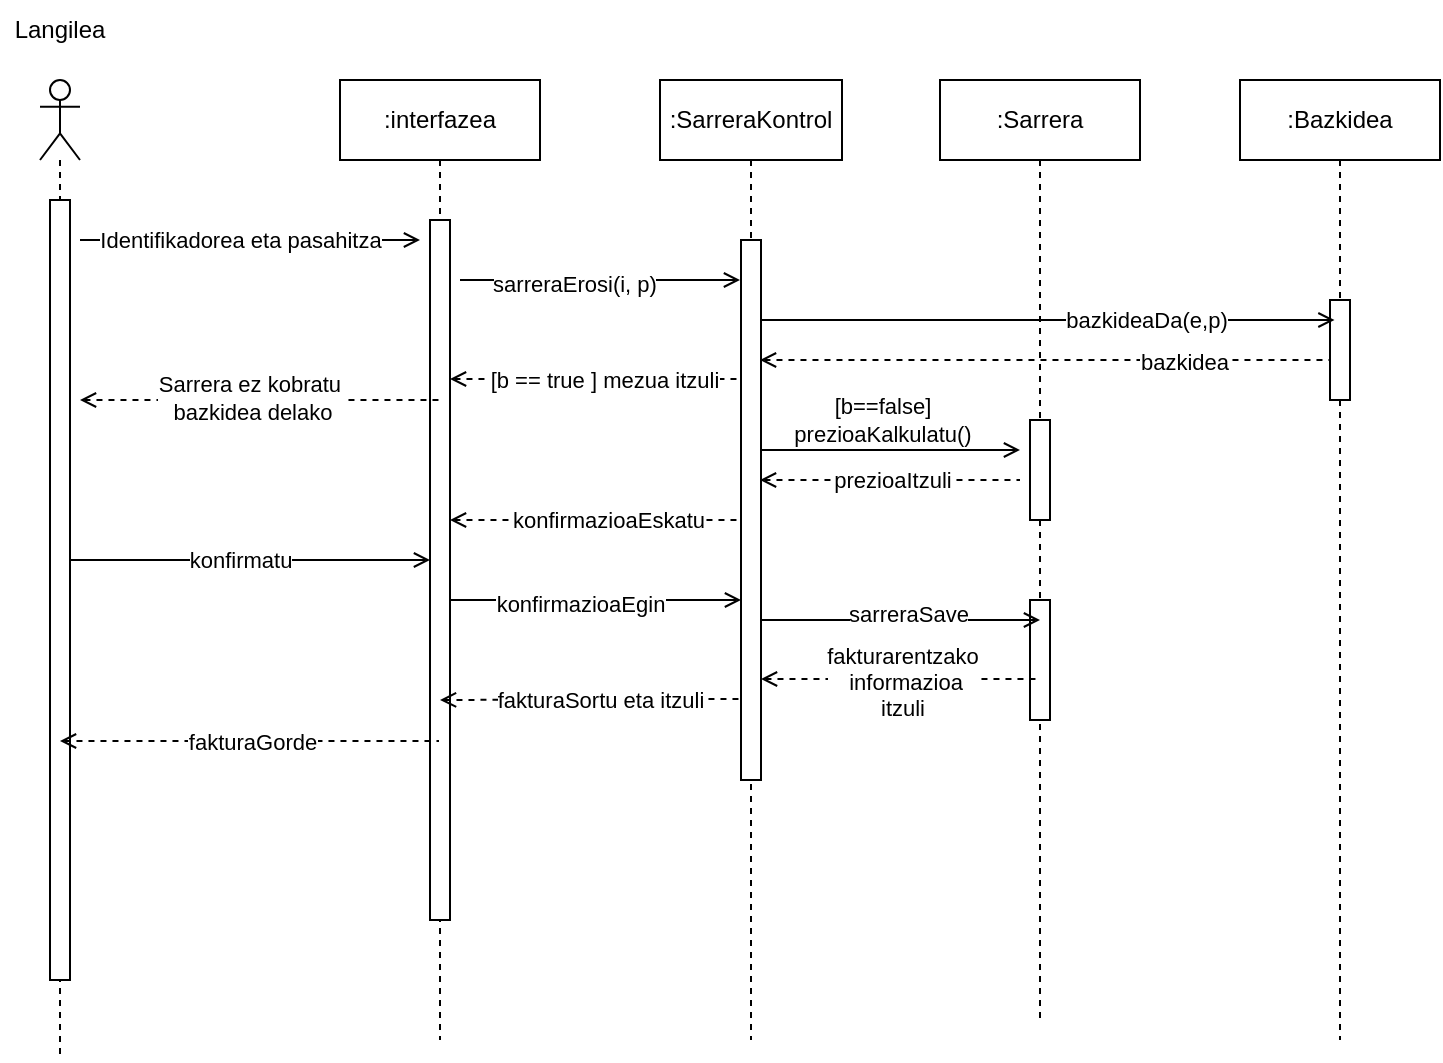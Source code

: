 <mxfile version="26.1.1">
  <diagram id="C5RBs43oDa-KdzZeNtuy" name="Page-1">
    <mxGraphModel dx="1050" dy="557" grid="1" gridSize="10" guides="1" tooltips="1" connect="1" arrows="1" fold="1" page="1" pageScale="1" pageWidth="827" pageHeight="1169" math="0" shadow="0">
      <root>
        <mxCell id="WIyWlLk6GJQsqaUBKTNV-0" />
        <mxCell id="WIyWlLk6GJQsqaUBKTNV-1" parent="WIyWlLk6GJQsqaUBKTNV-0" />
        <mxCell id="GQl-lIL2CfGpA0U6TVYY-0" value="" style="shape=umlLifeline;perimeter=lifelinePerimeter;whiteSpace=wrap;html=1;container=1;dropTarget=0;collapsible=0;recursiveResize=0;outlineConnect=0;portConstraint=eastwest;newEdgeStyle={&quot;curved&quot;:0,&quot;rounded&quot;:0};participant=umlActor;" parent="WIyWlLk6GJQsqaUBKTNV-1" vertex="1">
          <mxGeometry x="40" y="400" width="20" height="490" as="geometry" />
        </mxCell>
        <mxCell id="GQl-lIL2CfGpA0U6TVYY-19" value="" style="html=1;points=[[0,0,0,0,5],[0,1,0,0,-5],[1,0,0,0,5],[1,1,0,0,-5]];perimeter=orthogonalPerimeter;outlineConnect=0;targetShapes=umlLifeline;portConstraint=eastwest;newEdgeStyle={&quot;curved&quot;:0,&quot;rounded&quot;:0};" parent="GQl-lIL2CfGpA0U6TVYY-0" vertex="1">
          <mxGeometry x="5" y="60" width="10" height="390" as="geometry" />
        </mxCell>
        <mxCell id="GQl-lIL2CfGpA0U6TVYY-1" value=":interfazea" style="shape=umlLifeline;perimeter=lifelinePerimeter;whiteSpace=wrap;html=1;container=1;dropTarget=0;collapsible=0;recursiveResize=0;outlineConnect=0;portConstraint=eastwest;newEdgeStyle={&quot;curved&quot;:0,&quot;rounded&quot;:0};" parent="WIyWlLk6GJQsqaUBKTNV-1" vertex="1">
          <mxGeometry x="190" y="400" width="100" height="480" as="geometry" />
        </mxCell>
        <mxCell id="GQl-lIL2CfGpA0U6TVYY-20" value="" style="html=1;points=[[0,0,0,0,5],[0,1,0,0,-5],[1,0,0,0,5],[1,1,0,0,-5]];perimeter=orthogonalPerimeter;outlineConnect=0;targetShapes=umlLifeline;portConstraint=eastwest;newEdgeStyle={&quot;curved&quot;:0,&quot;rounded&quot;:0};" parent="GQl-lIL2CfGpA0U6TVYY-1" vertex="1">
          <mxGeometry x="45" y="70" width="10" height="350" as="geometry" />
        </mxCell>
        <mxCell id="GQl-lIL2CfGpA0U6TVYY-2" value=":SarreraKontrol" style="shape=umlLifeline;perimeter=lifelinePerimeter;whiteSpace=wrap;html=1;container=1;dropTarget=0;collapsible=0;recursiveResize=0;outlineConnect=0;portConstraint=eastwest;newEdgeStyle={&quot;curved&quot;:0,&quot;rounded&quot;:0};" parent="WIyWlLk6GJQsqaUBKTNV-1" vertex="1">
          <mxGeometry x="350" y="400" width="91" height="480" as="geometry" />
        </mxCell>
        <mxCell id="GQl-lIL2CfGpA0U6TVYY-21" value="" style="html=1;points=[[0,0,0,0,5],[0,1,0,0,-5],[1,0,0,0,5],[1,1,0,0,-5]];perimeter=orthogonalPerimeter;outlineConnect=0;targetShapes=umlLifeline;portConstraint=eastwest;newEdgeStyle={&quot;curved&quot;:0,&quot;rounded&quot;:0};" parent="GQl-lIL2CfGpA0U6TVYY-2" vertex="1">
          <mxGeometry x="40.5" y="80" width="10" height="270" as="geometry" />
        </mxCell>
        <mxCell id="GQl-lIL2CfGpA0U6TVYY-3" value=":Sarrera" style="shape=umlLifeline;perimeter=lifelinePerimeter;whiteSpace=wrap;html=1;container=1;dropTarget=0;collapsible=0;recursiveResize=0;outlineConnect=0;portConstraint=eastwest;newEdgeStyle={&quot;curved&quot;:0,&quot;rounded&quot;:0};" parent="WIyWlLk6GJQsqaUBKTNV-1" vertex="1">
          <mxGeometry x="490" y="400" width="100" height="470" as="geometry" />
        </mxCell>
        <mxCell id="GQl-lIL2CfGpA0U6TVYY-30" value="" style="html=1;points=[[0,0,0,0,5],[0,1,0,0,-5],[1,0,0,0,5],[1,1,0,0,-5]];perimeter=orthogonalPerimeter;outlineConnect=0;targetShapes=umlLifeline;portConstraint=eastwest;newEdgeStyle={&quot;curved&quot;:0,&quot;rounded&quot;:0};" parent="GQl-lIL2CfGpA0U6TVYY-3" vertex="1">
          <mxGeometry x="45" y="170" width="10" height="50" as="geometry" />
        </mxCell>
        <mxCell id="GQl-lIL2CfGpA0U6TVYY-45" value="" style="html=1;points=[[0,0,0,0,5],[0,1,0,0,-5],[1,0,0,0,5],[1,1,0,0,-5]];perimeter=orthogonalPerimeter;outlineConnect=0;targetShapes=umlLifeline;portConstraint=eastwest;newEdgeStyle={&quot;curved&quot;:0,&quot;rounded&quot;:0};" parent="GQl-lIL2CfGpA0U6TVYY-3" vertex="1">
          <mxGeometry x="45" y="260" width="10" height="60" as="geometry" />
        </mxCell>
        <mxCell id="GQl-lIL2CfGpA0U6TVYY-5" value="" style="endArrow=open;html=1;rounded=0;endFill=0;" parent="WIyWlLk6GJQsqaUBKTNV-1" edge="1">
          <mxGeometry width="50" height="50" relative="1" as="geometry">
            <mxPoint x="60" y="480" as="sourcePoint" />
            <mxPoint x="230" y="480" as="targetPoint" />
          </mxGeometry>
        </mxCell>
        <mxCell id="GQl-lIL2CfGpA0U6TVYY-6" value="Identifikadorea eta pasahitza" style="edgeLabel;html=1;align=center;verticalAlign=middle;resizable=0;points=[];" parent="GQl-lIL2CfGpA0U6TVYY-5" vertex="1" connectable="0">
          <mxGeometry x="-0.225" relative="1" as="geometry">
            <mxPoint x="14" as="offset" />
          </mxGeometry>
        </mxCell>
        <mxCell id="GQl-lIL2CfGpA0U6TVYY-7" value="" style="endArrow=open;html=1;rounded=0;endFill=0;" parent="WIyWlLk6GJQsqaUBKTNV-1" edge="1">
          <mxGeometry width="50" height="50" relative="1" as="geometry">
            <mxPoint x="250" y="500" as="sourcePoint" />
            <mxPoint x="390" y="500" as="targetPoint" />
          </mxGeometry>
        </mxCell>
        <mxCell id="GQl-lIL2CfGpA0U6TVYY-8" value="sarreraErosi(i, p)" style="edgeLabel;html=1;align=center;verticalAlign=middle;resizable=0;points=[];" parent="GQl-lIL2CfGpA0U6TVYY-7" vertex="1" connectable="0">
          <mxGeometry x="-0.188" y="-2" relative="1" as="geometry">
            <mxPoint as="offset" />
          </mxGeometry>
        </mxCell>
        <mxCell id="GQl-lIL2CfGpA0U6TVYY-11" value=":Bazkidea" style="shape=umlLifeline;perimeter=lifelinePerimeter;whiteSpace=wrap;html=1;container=1;dropTarget=0;collapsible=0;recursiveResize=0;outlineConnect=0;portConstraint=eastwest;newEdgeStyle={&quot;curved&quot;:0,&quot;rounded&quot;:0};" parent="WIyWlLk6GJQsqaUBKTNV-1" vertex="1">
          <mxGeometry x="640" y="400" width="100" height="480" as="geometry" />
        </mxCell>
        <mxCell id="GQl-lIL2CfGpA0U6TVYY-22" value="" style="html=1;points=[[0,0,0,0,5],[0,1,0,0,-5],[1,0,0,0,5],[1,1,0,0,-5]];perimeter=orthogonalPerimeter;outlineConnect=0;targetShapes=umlLifeline;portConstraint=eastwest;newEdgeStyle={&quot;curved&quot;:0,&quot;rounded&quot;:0};" parent="GQl-lIL2CfGpA0U6TVYY-11" vertex="1">
          <mxGeometry x="45" y="110" width="10" height="50" as="geometry" />
        </mxCell>
        <mxCell id="GQl-lIL2CfGpA0U6TVYY-12" value="" style="endArrow=open;html=1;rounded=0;endFill=0;" parent="WIyWlLk6GJQsqaUBKTNV-1" edge="1">
          <mxGeometry width="50" height="50" relative="1" as="geometry">
            <mxPoint x="400" y="520" as="sourcePoint" />
            <mxPoint x="687.25" y="520" as="targetPoint" />
          </mxGeometry>
        </mxCell>
        <mxCell id="GQl-lIL2CfGpA0U6TVYY-13" value="bazkideaDa(e,p)" style="edgeLabel;html=1;align=center;verticalAlign=middle;resizable=0;points=[];" parent="GQl-lIL2CfGpA0U6TVYY-12" vertex="1" connectable="0">
          <mxGeometry x="0.344" relative="1" as="geometry">
            <mxPoint as="offset" />
          </mxGeometry>
        </mxCell>
        <mxCell id="GQl-lIL2CfGpA0U6TVYY-15" value="" style="endArrow=none;dashed=1;html=1;rounded=0;startArrow=open;startFill=0;" parent="WIyWlLk6GJQsqaUBKTNV-1" edge="1">
          <mxGeometry width="50" height="50" relative="1" as="geometry">
            <mxPoint x="400" y="540" as="sourcePoint" />
            <mxPoint x="684.75" y="540" as="targetPoint" />
          </mxGeometry>
        </mxCell>
        <mxCell id="GQl-lIL2CfGpA0U6TVYY-16" value="bazkidea" style="edgeLabel;html=1;align=center;verticalAlign=middle;resizable=0;points=[];" parent="GQl-lIL2CfGpA0U6TVYY-15" vertex="1" connectable="0">
          <mxGeometry x="0.484" y="-1" relative="1" as="geometry">
            <mxPoint as="offset" />
          </mxGeometry>
        </mxCell>
        <mxCell id="GQl-lIL2CfGpA0U6TVYY-17" value="" style="endArrow=none;dashed=1;html=1;rounded=0;startArrow=open;startFill=0;" parent="WIyWlLk6GJQsqaUBKTNV-1" edge="1">
          <mxGeometry width="50" height="50" relative="1" as="geometry">
            <mxPoint x="245" y="549.5" as="sourcePoint" />
            <mxPoint x="390" y="549.5" as="targetPoint" />
          </mxGeometry>
        </mxCell>
        <mxCell id="GQl-lIL2CfGpA0U6TVYY-18" value="[b == true ] mezua itzuli" style="edgeLabel;html=1;align=center;verticalAlign=middle;resizable=0;points=[];" parent="GQl-lIL2CfGpA0U6TVYY-17" vertex="1" connectable="0">
          <mxGeometry x="-0.137" y="2" relative="1" as="geometry">
            <mxPoint x="14" y="2" as="offset" />
          </mxGeometry>
        </mxCell>
        <mxCell id="GQl-lIL2CfGpA0U6TVYY-26" value="" style="endArrow=open;html=1;rounded=0;endFill=0;" parent="WIyWlLk6GJQsqaUBKTNV-1" edge="1">
          <mxGeometry width="50" height="50" relative="1" as="geometry">
            <mxPoint x="400" y="585" as="sourcePoint" />
            <mxPoint x="530" y="585" as="targetPoint" />
          </mxGeometry>
        </mxCell>
        <mxCell id="GQl-lIL2CfGpA0U6TVYY-27" value="&lt;div&gt;[b==false]&lt;/div&gt;prezioaKalkulatu()" style="edgeLabel;html=1;align=center;verticalAlign=middle;resizable=0;points=[];" parent="GQl-lIL2CfGpA0U6TVYY-26" vertex="1" connectable="0">
          <mxGeometry x="-0.149" y="2" relative="1" as="geometry">
            <mxPoint x="5" y="-13" as="offset" />
          </mxGeometry>
        </mxCell>
        <mxCell id="GQl-lIL2CfGpA0U6TVYY-28" value="" style="endArrow=none;dashed=1;html=1;rounded=0;startArrow=open;startFill=0;" parent="WIyWlLk6GJQsqaUBKTNV-1" edge="1">
          <mxGeometry width="50" height="50" relative="1" as="geometry">
            <mxPoint x="400" y="600" as="sourcePoint" />
            <mxPoint x="530" y="600" as="targetPoint" />
          </mxGeometry>
        </mxCell>
        <mxCell id="GQl-lIL2CfGpA0U6TVYY-29" value="prezioaItzuli" style="edgeLabel;html=1;align=center;verticalAlign=middle;resizable=0;points=[];" parent="GQl-lIL2CfGpA0U6TVYY-28" vertex="1" connectable="0">
          <mxGeometry x="0.012" relative="1" as="geometry">
            <mxPoint as="offset" />
          </mxGeometry>
        </mxCell>
        <mxCell id="GQl-lIL2CfGpA0U6TVYY-31" value="" style="endArrow=none;dashed=1;html=1;rounded=0;startArrow=open;startFill=0;" parent="WIyWlLk6GJQsqaUBKTNV-1" edge="1">
          <mxGeometry width="50" height="50" relative="1" as="geometry">
            <mxPoint x="245" y="620" as="sourcePoint" />
            <mxPoint x="390.5" y="620" as="targetPoint" />
          </mxGeometry>
        </mxCell>
        <mxCell id="GQl-lIL2CfGpA0U6TVYY-32" value="konfirmazioaEskatu" style="edgeLabel;html=1;align=center;verticalAlign=middle;resizable=0;points=[];" parent="GQl-lIL2CfGpA0U6TVYY-31" vertex="1" connectable="0">
          <mxGeometry x="0.08" relative="1" as="geometry">
            <mxPoint as="offset" />
          </mxGeometry>
        </mxCell>
        <mxCell id="GQl-lIL2CfGpA0U6TVYY-33" value="" style="endArrow=open;html=1;rounded=0;endFill=0;" parent="WIyWlLk6GJQsqaUBKTNV-1" target="GQl-lIL2CfGpA0U6TVYY-20" edge="1">
          <mxGeometry width="50" height="50" relative="1" as="geometry">
            <mxPoint x="55" y="640" as="sourcePoint" />
            <mxPoint x="230" y="640" as="targetPoint" />
          </mxGeometry>
        </mxCell>
        <mxCell id="GQl-lIL2CfGpA0U6TVYY-34" value="konfirmatu" style="edgeLabel;html=1;align=center;verticalAlign=middle;resizable=0;points=[];" parent="GQl-lIL2CfGpA0U6TVYY-33" vertex="1" connectable="0">
          <mxGeometry x="-0.056" relative="1" as="geometry">
            <mxPoint as="offset" />
          </mxGeometry>
        </mxCell>
        <mxCell id="GQl-lIL2CfGpA0U6TVYY-35" value="" style="endArrow=open;html=1;rounded=0;endFill=0;" parent="WIyWlLk6GJQsqaUBKTNV-1" edge="1">
          <mxGeometry width="50" height="50" relative="1" as="geometry">
            <mxPoint x="245" y="660" as="sourcePoint" />
            <mxPoint x="390.5" y="660" as="targetPoint" />
          </mxGeometry>
        </mxCell>
        <mxCell id="GQl-lIL2CfGpA0U6TVYY-36" value="konfirmazioaEgin" style="edgeLabel;html=1;align=center;verticalAlign=middle;resizable=0;points=[];" parent="GQl-lIL2CfGpA0U6TVYY-35" vertex="1" connectable="0">
          <mxGeometry x="0.19" y="-2" relative="1" as="geometry">
            <mxPoint x="-22" as="offset" />
          </mxGeometry>
        </mxCell>
        <mxCell id="GQl-lIL2CfGpA0U6TVYY-37" value="" style="endArrow=open;html=1;rounded=0;endFill=0;" parent="WIyWlLk6GJQsqaUBKTNV-1" edge="1">
          <mxGeometry width="50" height="50" relative="1" as="geometry">
            <mxPoint x="400" y="670" as="sourcePoint" />
            <mxPoint x="540" y="670" as="targetPoint" />
          </mxGeometry>
        </mxCell>
        <mxCell id="GQl-lIL2CfGpA0U6TVYY-38" value="sarreraSave" style="edgeLabel;html=1;align=center;verticalAlign=middle;resizable=0;points=[];" parent="GQl-lIL2CfGpA0U6TVYY-37" vertex="1" connectable="0">
          <mxGeometry x="0.051" y="3" relative="1" as="geometry">
            <mxPoint as="offset" />
          </mxGeometry>
        </mxCell>
        <mxCell id="GQl-lIL2CfGpA0U6TVYY-40" value="" style="endArrow=none;dashed=1;html=1;rounded=0;startArrow=open;startFill=0;" parent="WIyWlLk6GJQsqaUBKTNV-1" edge="1">
          <mxGeometry width="50" height="50" relative="1" as="geometry">
            <mxPoint x="400.5" y="699.5" as="sourcePoint" />
            <mxPoint x="539.5" y="699.5" as="targetPoint" />
          </mxGeometry>
        </mxCell>
        <mxCell id="GQl-lIL2CfGpA0U6TVYY-41" value="fakturarentzako&lt;div&gt;&amp;nbsp;informazioa&lt;div&gt;itzuli&lt;/div&gt;&lt;/div&gt;" style="edgeLabel;html=1;align=center;verticalAlign=middle;resizable=0;points=[];" parent="GQl-lIL2CfGpA0U6TVYY-40" vertex="1" connectable="0">
          <mxGeometry x="-0.293" y="-1" relative="1" as="geometry">
            <mxPoint x="21" as="offset" />
          </mxGeometry>
        </mxCell>
        <mxCell id="GQl-lIL2CfGpA0U6TVYY-43" value="" style="endArrow=none;dashed=1;html=1;rounded=0;startArrow=open;startFill=0;" parent="WIyWlLk6GJQsqaUBKTNV-1" edge="1">
          <mxGeometry width="50" height="50" relative="1" as="geometry">
            <mxPoint x="240" y="710" as="sourcePoint" />
            <mxPoint x="390" y="709.5" as="targetPoint" />
          </mxGeometry>
        </mxCell>
        <mxCell id="GQl-lIL2CfGpA0U6TVYY-44" value="fakturaSortu eta itzuli" style="edgeLabel;html=1;align=center;verticalAlign=middle;resizable=0;points=[];" parent="GQl-lIL2CfGpA0U6TVYY-43" vertex="1" connectable="0">
          <mxGeometry x="-0.165" relative="1" as="geometry">
            <mxPoint x="17" as="offset" />
          </mxGeometry>
        </mxCell>
        <mxCell id="GQl-lIL2CfGpA0U6TVYY-48" value="" style="endArrow=none;dashed=1;html=1;rounded=0;startArrow=open;startFill=0;" parent="WIyWlLk6GJQsqaUBKTNV-1" target="GQl-lIL2CfGpA0U6TVYY-1" edge="1">
          <mxGeometry width="50" height="50" relative="1" as="geometry">
            <mxPoint x="50" y="730.5" as="sourcePoint" />
            <mxPoint x="200" y="730" as="targetPoint" />
          </mxGeometry>
        </mxCell>
        <mxCell id="GQl-lIL2CfGpA0U6TVYY-49" value="fakturaGorde" style="edgeLabel;html=1;align=center;verticalAlign=middle;resizable=0;points=[];" parent="GQl-lIL2CfGpA0U6TVYY-48" vertex="1" connectable="0">
          <mxGeometry x="-0.165" relative="1" as="geometry">
            <mxPoint x="17" as="offset" />
          </mxGeometry>
        </mxCell>
        <mxCell id="2nJqYwslWI5ZWVrtkaUv-0" value="Langilea" style="text;html=1;align=center;verticalAlign=middle;whiteSpace=wrap;rounded=0;" vertex="1" parent="WIyWlLk6GJQsqaUBKTNV-1">
          <mxGeometry x="20" y="360" width="60" height="30" as="geometry" />
        </mxCell>
        <mxCell id="2nJqYwslWI5ZWVrtkaUv-1" value="" style="endArrow=none;dashed=1;html=1;rounded=0;startArrow=open;startFill=0;" edge="1" parent="WIyWlLk6GJQsqaUBKTNV-1">
          <mxGeometry width="50" height="50" relative="1" as="geometry">
            <mxPoint x="60" y="560" as="sourcePoint" />
            <mxPoint x="239.5" y="560" as="targetPoint" />
            <Array as="points">
              <mxPoint x="90" y="560" />
            </Array>
          </mxGeometry>
        </mxCell>
        <mxCell id="2nJqYwslWI5ZWVrtkaUv-2" value="Sarrera ez kobratu&amp;nbsp;&lt;div&gt;bazkidea delako&lt;/div&gt;" style="edgeLabel;html=1;align=center;verticalAlign=middle;resizable=0;points=[];" vertex="1" connectable="0" parent="2nJqYwslWI5ZWVrtkaUv-1">
          <mxGeometry x="-0.042" y="1" relative="1" as="geometry">
            <mxPoint as="offset" />
          </mxGeometry>
        </mxCell>
      </root>
    </mxGraphModel>
  </diagram>
</mxfile>
